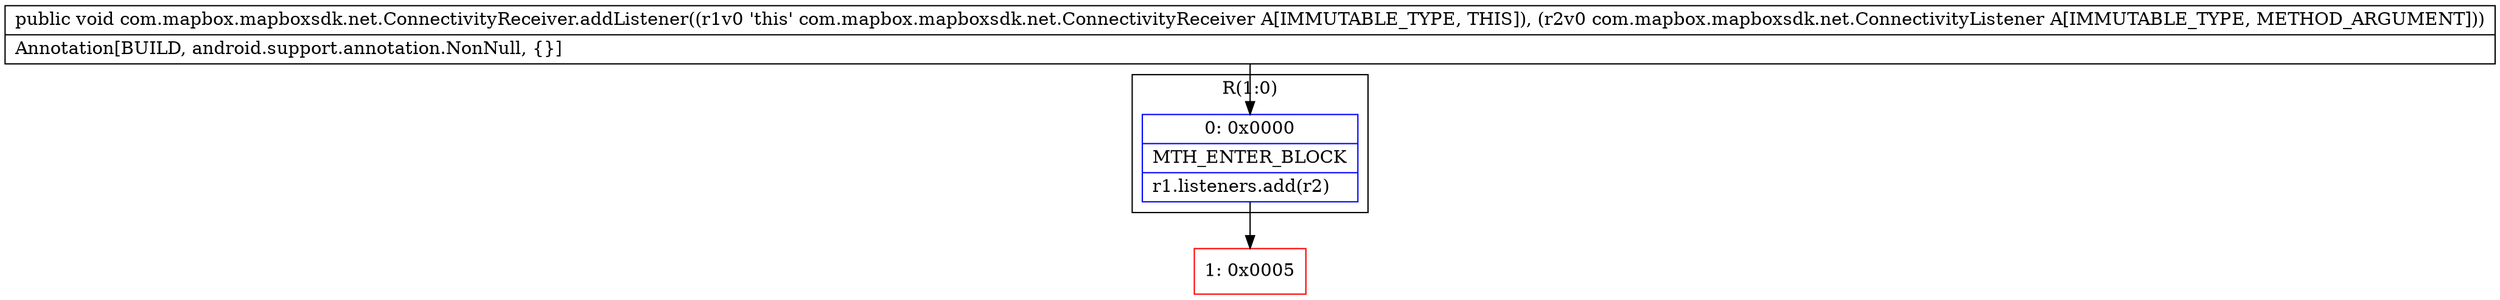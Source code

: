 digraph "CFG forcom.mapbox.mapboxsdk.net.ConnectivityReceiver.addListener(Lcom\/mapbox\/mapboxsdk\/net\/ConnectivityListener;)V" {
subgraph cluster_Region_1073252365 {
label = "R(1:0)";
node [shape=record,color=blue];
Node_0 [shape=record,label="{0\:\ 0x0000|MTH_ENTER_BLOCK\l|r1.listeners.add(r2)\l}"];
}
Node_1 [shape=record,color=red,label="{1\:\ 0x0005}"];
MethodNode[shape=record,label="{public void com.mapbox.mapboxsdk.net.ConnectivityReceiver.addListener((r1v0 'this' com.mapbox.mapboxsdk.net.ConnectivityReceiver A[IMMUTABLE_TYPE, THIS]), (r2v0 com.mapbox.mapboxsdk.net.ConnectivityListener A[IMMUTABLE_TYPE, METHOD_ARGUMENT]))  | Annotation[BUILD, android.support.annotation.NonNull, \{\}]\l}"];
MethodNode -> Node_0;
Node_0 -> Node_1;
}

